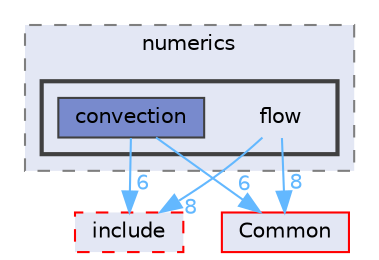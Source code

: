 digraph "SU2_CFD/src/numerics/flow"
{
 // LATEX_PDF_SIZE
  bgcolor="transparent";
  edge [fontname=Helvetica,fontsize=10,labelfontname=Helvetica,labelfontsize=10];
  node [fontname=Helvetica,fontsize=10,shape=box,height=0.2,width=0.4];
  compound=true
  subgraph clusterdir_28ed81e72bcc2d8001c2a1104e4c8ee3 {
    graph [ bgcolor="#e3e7f4", pencolor="grey50", label="numerics", fontname=Helvetica,fontsize=10 style="filled,dashed", URL="dir_28ed81e72bcc2d8001c2a1104e4c8ee3.html",tooltip=""]
  subgraph clusterdir_96d1af8bdd504edf51560b76c93e74b8 {
    graph [ bgcolor="#e3e7f4", pencolor="grey25", label="", fontname=Helvetica,fontsize=10 style="filled,bold", URL="dir_96d1af8bdd504edf51560b76c93e74b8.html",tooltip=""]
    dir_96d1af8bdd504edf51560b76c93e74b8 [shape=plaintext, label="flow"];
  dir_0623370592f6a0dee55714b0b9fb7941 [label="convection", fillcolor="#788acd", color="grey25", style="filled", URL="dir_0623370592f6a0dee55714b0b9fb7941.html",tooltip=""];
  }
  }
  dir_3b735dd5547717c34264cbbbba892a8a [label="include", fillcolor="#e3e7f4", color="red", style="filled,dashed", URL="dir_3b735dd5547717c34264cbbbba892a8a.html",tooltip=""];
  dir_4ab6b4cc6a7edbff49100e9123df213f [label="Common", fillcolor="#e3e7f4", color="red", style="filled", URL="dir_4ab6b4cc6a7edbff49100e9123df213f.html",tooltip=""];
  dir_96d1af8bdd504edf51560b76c93e74b8->dir_3b735dd5547717c34264cbbbba892a8a [headlabel="8", labeldistance=1.5 headhref="dir_000036_000047.html" href="dir_000036_000047.html" color="steelblue1" fontcolor="steelblue1"];
  dir_96d1af8bdd504edf51560b76c93e74b8->dir_4ab6b4cc6a7edbff49100e9123df213f [headlabel="8", labeldistance=1.5 headhref="dir_000036_000008.html" href="dir_000036_000008.html" color="steelblue1" fontcolor="steelblue1"];
  dir_0623370592f6a0dee55714b0b9fb7941->dir_3b735dd5547717c34264cbbbba892a8a [headlabel="6", labeldistance=1.5 headhref="dir_000016_000047.html" href="dir_000016_000047.html" color="steelblue1" fontcolor="steelblue1"];
  dir_0623370592f6a0dee55714b0b9fb7941->dir_4ab6b4cc6a7edbff49100e9123df213f [headlabel="6", labeldistance=1.5 headhref="dir_000016_000008.html" href="dir_000016_000008.html" color="steelblue1" fontcolor="steelblue1"];
}
